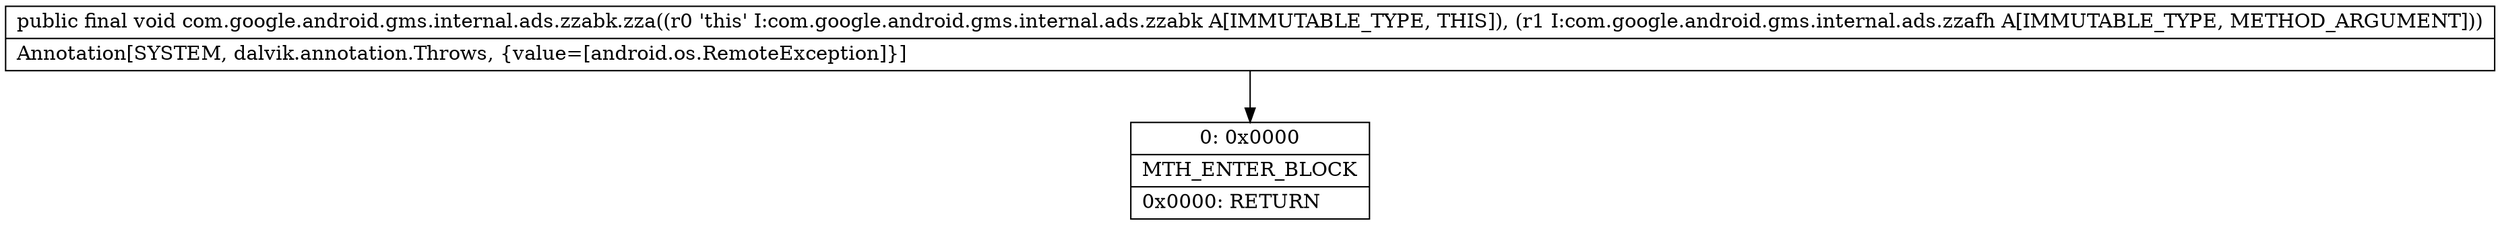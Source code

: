 digraph "CFG forcom.google.android.gms.internal.ads.zzabk.zza(Lcom\/google\/android\/gms\/internal\/ads\/zzafh;)V" {
Node_0 [shape=record,label="{0\:\ 0x0000|MTH_ENTER_BLOCK\l|0x0000: RETURN   \l}"];
MethodNode[shape=record,label="{public final void com.google.android.gms.internal.ads.zzabk.zza((r0 'this' I:com.google.android.gms.internal.ads.zzabk A[IMMUTABLE_TYPE, THIS]), (r1 I:com.google.android.gms.internal.ads.zzafh A[IMMUTABLE_TYPE, METHOD_ARGUMENT]))  | Annotation[SYSTEM, dalvik.annotation.Throws, \{value=[android.os.RemoteException]\}]\l}"];
MethodNode -> Node_0;
}

